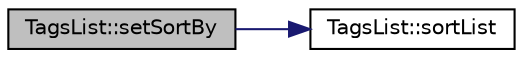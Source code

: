 digraph "TagsList::setSortBy"
{
 // INTERACTIVE_SVG=YES
 // LATEX_PDF_SIZE
  edge [fontname="Helvetica",fontsize="10",labelfontname="Helvetica",labelfontsize="10"];
  node [fontname="Helvetica",fontsize="10",shape=record];
  rankdir="LR";
  Node219 [label="TagsList::setSortBy",height=0.2,width=0.4,color="black", fillcolor="grey75", style="filled", fontcolor="black",tooltip=" "];
  Node219 -> Node220 [color="midnightblue",fontsize="10",style="solid",fontname="Helvetica"];
  Node220 [label="TagsList::sortList",height=0.2,width=0.4,color="black", fillcolor="white", style="filled",URL="$class_tags_list.html#a0ffd288ebbda25657f9024a62fa91e9d",tooltip=" "];
}
